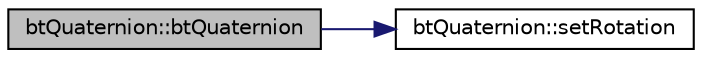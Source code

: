 digraph "btQuaternion::btQuaternion"
{
  edge [fontname="Helvetica",fontsize="10",labelfontname="Helvetica",labelfontsize="10"];
  node [fontname="Helvetica",fontsize="10",shape=record];
  rankdir="LR";
  Node1 [label="btQuaternion::btQuaternion",height=0.2,width=0.4,color="black", fillcolor="grey75", style="filled", fontcolor="black"];
  Node1 -> Node2 [color="midnightblue",fontsize="10",style="solid",fontname="Helvetica"];
  Node2 [label="btQuaternion::setRotation",height=0.2,width=0.4,color="black", fillcolor="white", style="filled",URL="$classbt_quaternion.html#ade840b704d06ad0092b996b432b8a8a6",tooltip="Set the rotation using axis angle notation. "];
}
